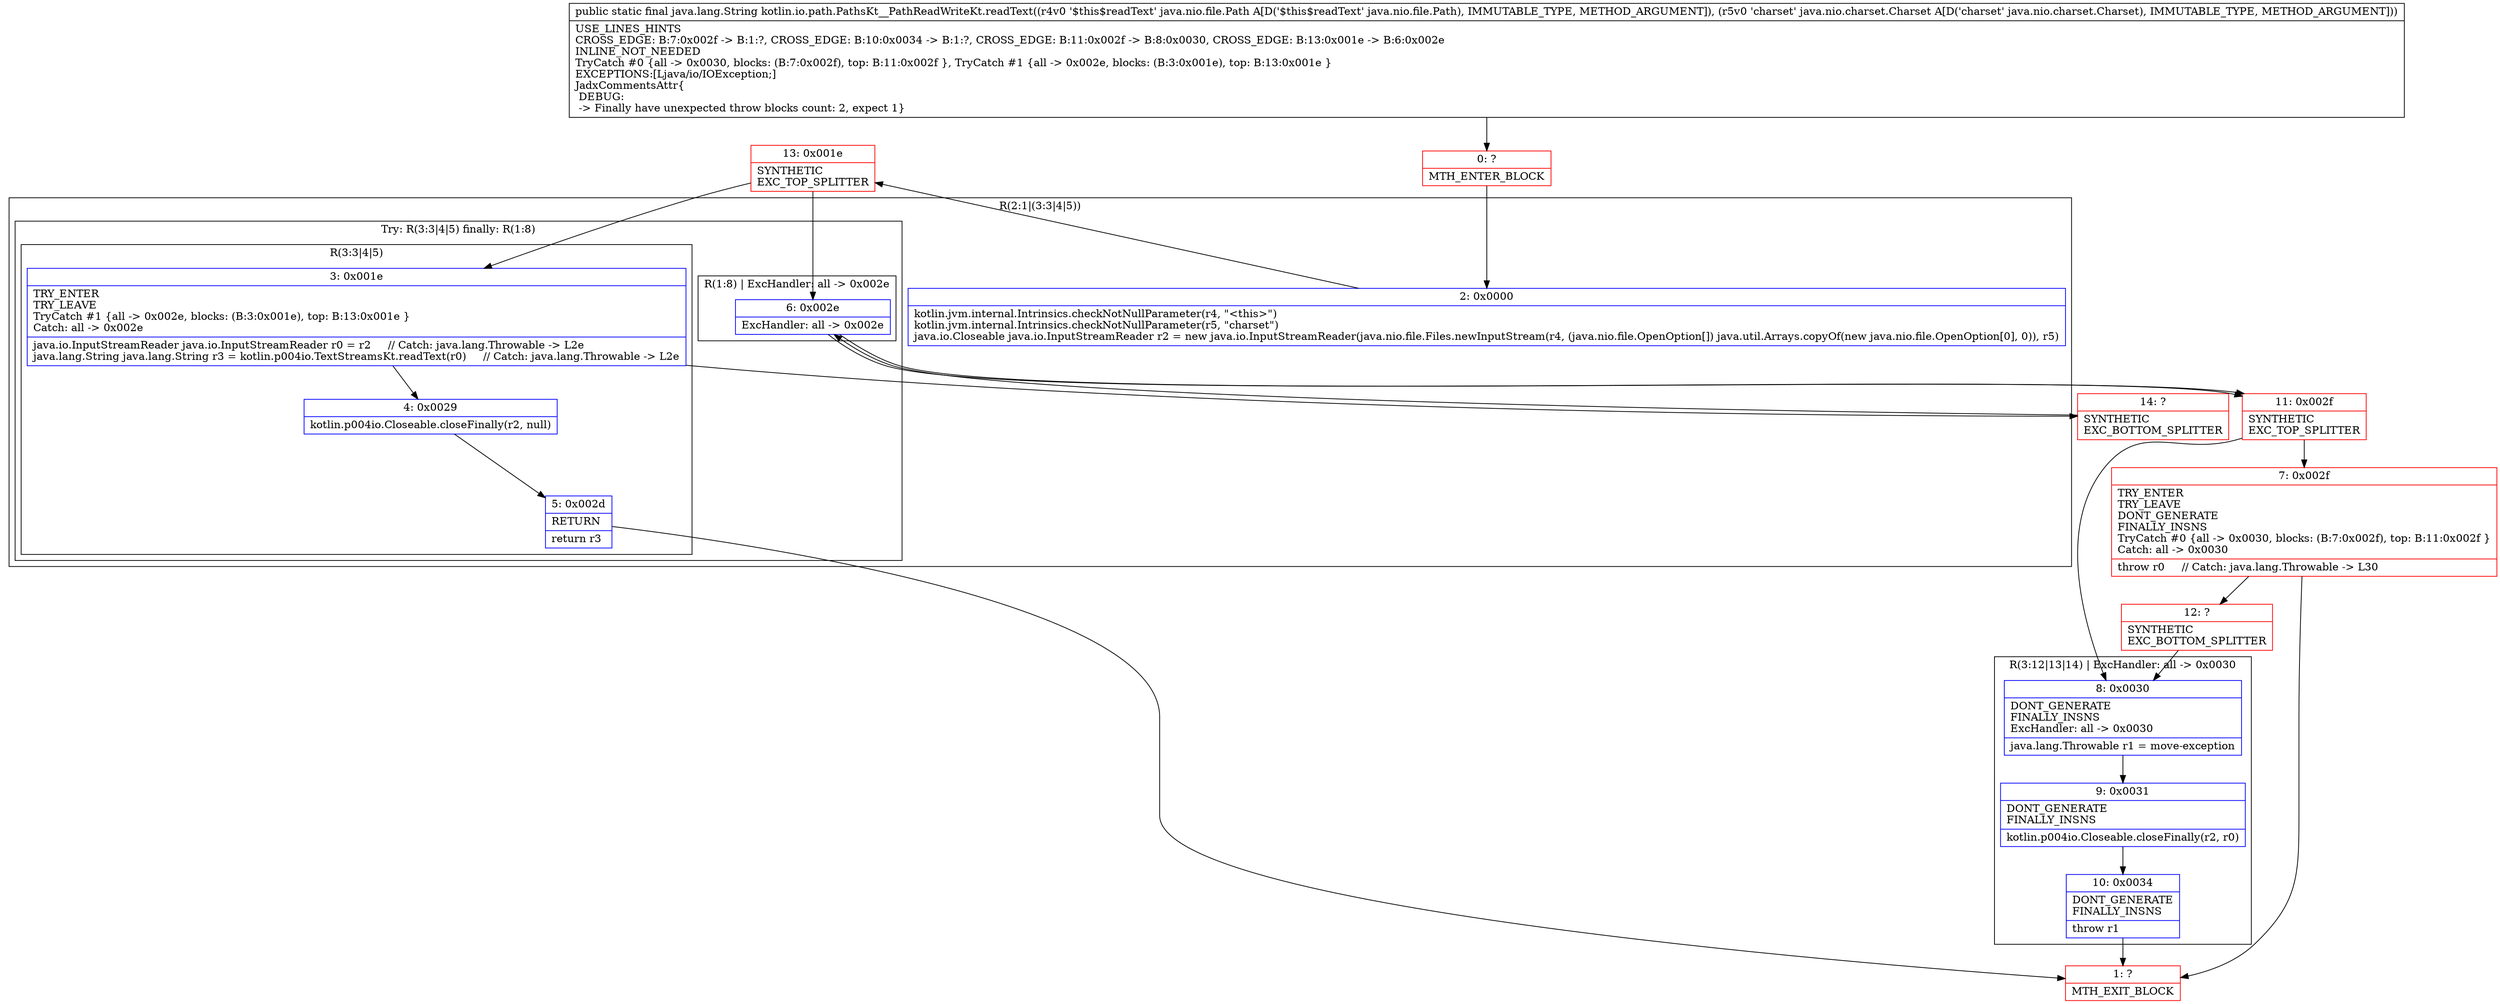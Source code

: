 digraph "CFG forkotlin.io.path.PathsKt__PathReadWriteKt.readText(Ljava\/nio\/file\/Path;Ljava\/nio\/charset\/Charset;)Ljava\/lang\/String;" {
subgraph cluster_Region_531331776 {
label = "R(2:1|(3:3|4|5))";
node [shape=record,color=blue];
Node_2 [shape=record,label="{2\:\ 0x0000|kotlin.jvm.internal.Intrinsics.checkNotNullParameter(r4, \"\<this\>\")\lkotlin.jvm.internal.Intrinsics.checkNotNullParameter(r5, \"charset\")\ljava.io.Closeable java.io.InputStreamReader r2 = new java.io.InputStreamReader(java.nio.file.Files.newInputStream(r4, (java.nio.file.OpenOption[]) java.util.Arrays.copyOf(new java.nio.file.OpenOption[0], 0)), r5)\l}"];
subgraph cluster_TryCatchRegion_1302264771 {
label = "Try: R(3:3|4|5) finally: R(1:8)";
node [shape=record,color=blue];
subgraph cluster_Region_852784149 {
label = "R(3:3|4|5)";
node [shape=record,color=blue];
Node_3 [shape=record,label="{3\:\ 0x001e|TRY_ENTER\lTRY_LEAVE\lTryCatch #1 \{all \-\> 0x002e, blocks: (B:3:0x001e), top: B:13:0x001e \}\lCatch: all \-\> 0x002e\l|java.io.InputStreamReader java.io.InputStreamReader r0 = r2     \/\/ Catch: java.lang.Throwable \-\> L2e\ljava.lang.String java.lang.String r3 = kotlin.p004io.TextStreamsKt.readText(r0)     \/\/ Catch: java.lang.Throwable \-\> L2e\l}"];
Node_4 [shape=record,label="{4\:\ 0x0029|kotlin.p004io.Closeable.closeFinally(r2, null)\l}"];
Node_5 [shape=record,label="{5\:\ 0x002d|RETURN\l|return r3\l}"];
}
subgraph cluster_Region_753413420 {
label = "R(1:8) | ExcHandler: all \-\> 0x002e\l";
node [shape=record,color=blue];
Node_6 [shape=record,label="{6\:\ 0x002e|ExcHandler: all \-\> 0x002e\l}"];
}
}
}
subgraph cluster_Region_753413420 {
label = "R(1:8) | ExcHandler: all \-\> 0x002e\l";
node [shape=record,color=blue];
Node_6 [shape=record,label="{6\:\ 0x002e|ExcHandler: all \-\> 0x002e\l}"];
}
subgraph cluster_Region_288586953 {
label = "R(3:12|13|14) | ExcHandler: all \-\> 0x0030\l";
node [shape=record,color=blue];
Node_8 [shape=record,label="{8\:\ 0x0030|DONT_GENERATE\lFINALLY_INSNS\lExcHandler: all \-\> 0x0030\l|java.lang.Throwable r1 = move\-exception\l}"];
Node_9 [shape=record,label="{9\:\ 0x0031|DONT_GENERATE\lFINALLY_INSNS\l|kotlin.p004io.Closeable.closeFinally(r2, r0)\l}"];
Node_10 [shape=record,label="{10\:\ 0x0034|DONT_GENERATE\lFINALLY_INSNS\l|throw r1\l}"];
}
Node_0 [shape=record,color=red,label="{0\:\ ?|MTH_ENTER_BLOCK\l}"];
Node_13 [shape=record,color=red,label="{13\:\ 0x001e|SYNTHETIC\lEXC_TOP_SPLITTER\l}"];
Node_1 [shape=record,color=red,label="{1\:\ ?|MTH_EXIT_BLOCK\l}"];
Node_14 [shape=record,color=red,label="{14\:\ ?|SYNTHETIC\lEXC_BOTTOM_SPLITTER\l}"];
Node_11 [shape=record,color=red,label="{11\:\ 0x002f|SYNTHETIC\lEXC_TOP_SPLITTER\l}"];
Node_7 [shape=record,color=red,label="{7\:\ 0x002f|TRY_ENTER\lTRY_LEAVE\lDONT_GENERATE\lFINALLY_INSNS\lTryCatch #0 \{all \-\> 0x0030, blocks: (B:7:0x002f), top: B:11:0x002f \}\lCatch: all \-\> 0x0030\l|throw r0     \/\/ Catch: java.lang.Throwable \-\> L30\l}"];
Node_12 [shape=record,color=red,label="{12\:\ ?|SYNTHETIC\lEXC_BOTTOM_SPLITTER\l}"];
MethodNode[shape=record,label="{public static final java.lang.String kotlin.io.path.PathsKt__PathReadWriteKt.readText((r4v0 '$this$readText' java.nio.file.Path A[D('$this$readText' java.nio.file.Path), IMMUTABLE_TYPE, METHOD_ARGUMENT]), (r5v0 'charset' java.nio.charset.Charset A[D('charset' java.nio.charset.Charset), IMMUTABLE_TYPE, METHOD_ARGUMENT]))  | USE_LINES_HINTS\lCROSS_EDGE: B:7:0x002f \-\> B:1:?, CROSS_EDGE: B:10:0x0034 \-\> B:1:?, CROSS_EDGE: B:11:0x002f \-\> B:8:0x0030, CROSS_EDGE: B:13:0x001e \-\> B:6:0x002e\lINLINE_NOT_NEEDED\lTryCatch #0 \{all \-\> 0x0030, blocks: (B:7:0x002f), top: B:11:0x002f \}, TryCatch #1 \{all \-\> 0x002e, blocks: (B:3:0x001e), top: B:13:0x001e \}\lEXCEPTIONS:[Ljava\/io\/IOException;]\lJadxCommentsAttr\{\l DEBUG: \l \-\> Finally have unexpected throw blocks count: 2, expect 1\}\l}"];
MethodNode -> Node_0;Node_2 -> Node_13;
Node_3 -> Node_4;
Node_3 -> Node_14;
Node_4 -> Node_5;
Node_5 -> Node_1;
Node_6 -> Node_11;
Node_6 -> Node_11;
Node_8 -> Node_9;
Node_9 -> Node_10;
Node_10 -> Node_1;
Node_0 -> Node_2;
Node_13 -> Node_3;
Node_13 -> Node_6;
Node_14 -> Node_6;
Node_11 -> Node_7;
Node_11 -> Node_8;
Node_7 -> Node_1;
Node_7 -> Node_12;
Node_12 -> Node_8;
}

